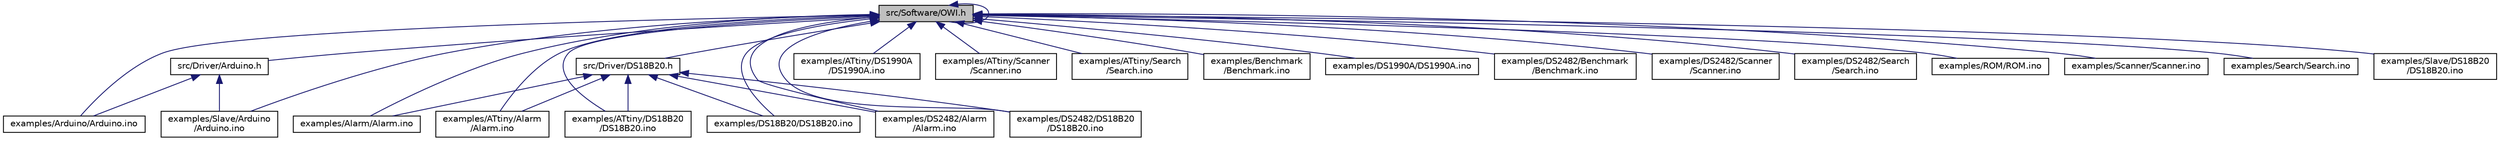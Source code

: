 digraph "src/Software/OWI.h"
{
  edge [fontname="Helvetica",fontsize="10",labelfontname="Helvetica",labelfontsize="10"];
  node [fontname="Helvetica",fontsize="10",shape=record];
  Node1 [label="src/Software/OWI.h",height=0.2,width=0.4,color="black", fillcolor="grey75", style="filled", fontcolor="black"];
  Node1 -> Node2 [dir="back",color="midnightblue",fontsize="10",style="solid",fontname="Helvetica"];
  Node2 [label="src/Driver/Arduino.h",height=0.2,width=0.4,color="black", fillcolor="white", style="filled",URL="$de/df0/Arduino_8h.html"];
  Node2 -> Node3 [dir="back",color="midnightblue",fontsize="10",style="solid",fontname="Helvetica"];
  Node3 [label="examples/Arduino/Arduino.ino",height=0.2,width=0.4,color="black", fillcolor="white", style="filled",URL="$db/dc4/Arduino_2Arduino_8ino.html"];
  Node2 -> Node4 [dir="back",color="midnightblue",fontsize="10",style="solid",fontname="Helvetica"];
  Node4 [label="examples/Slave/Arduino\l/Arduino.ino",height=0.2,width=0.4,color="black", fillcolor="white", style="filled",URL="$d4/d90/Slave_2Arduino_2Arduino_8ino.html"];
  Node1 -> Node5 [dir="back",color="midnightblue",fontsize="10",style="solid",fontname="Helvetica"];
  Node5 [label="src/Driver/DS18B20.h",height=0.2,width=0.4,color="black", fillcolor="white", style="filled",URL="$d4/d9d/DS18B20_8h.html"];
  Node5 -> Node6 [dir="back",color="midnightblue",fontsize="10",style="solid",fontname="Helvetica"];
  Node6 [label="examples/Alarm/Alarm.ino",height=0.2,width=0.4,color="black", fillcolor="white", style="filled",URL="$d3/dea/Alarm_2Alarm_8ino.html"];
  Node5 -> Node7 [dir="back",color="midnightblue",fontsize="10",style="solid",fontname="Helvetica"];
  Node7 [label="examples/ATtiny/Alarm\l/Alarm.ino",height=0.2,width=0.4,color="black", fillcolor="white", style="filled",URL="$d5/dde/ATtiny_2Alarm_2Alarm_8ino.html"];
  Node5 -> Node8 [dir="back",color="midnightblue",fontsize="10",style="solid",fontname="Helvetica"];
  Node8 [label="examples/ATtiny/DS18B20\l/DS18B20.ino",height=0.2,width=0.4,color="black", fillcolor="white", style="filled",URL="$d8/d25/ATtiny_2DS18B20_2DS18B20_8ino.html"];
  Node5 -> Node9 [dir="back",color="midnightblue",fontsize="10",style="solid",fontname="Helvetica"];
  Node9 [label="examples/DS18B20/DS18B20.ino",height=0.2,width=0.4,color="black", fillcolor="white", style="filled",URL="$d7/d00/DS18B20_2DS18B20_8ino.html"];
  Node5 -> Node10 [dir="back",color="midnightblue",fontsize="10",style="solid",fontname="Helvetica"];
  Node10 [label="examples/DS2482/Alarm\l/Alarm.ino",height=0.2,width=0.4,color="black", fillcolor="white", style="filled",URL="$dd/d5a/DS2482_2Alarm_2Alarm_8ino.html"];
  Node5 -> Node11 [dir="back",color="midnightblue",fontsize="10",style="solid",fontname="Helvetica"];
  Node11 [label="examples/DS2482/DS18B20\l/DS18B20.ino",height=0.2,width=0.4,color="black", fillcolor="white", style="filled",URL="$d5/dc4/DS2482_2DS18B20_2DS18B20_8ino.html"];
  Node1 -> Node1 [dir="back",color="midnightblue",fontsize="10",style="solid",fontname="Helvetica"];
  Node1 -> Node6 [dir="back",color="midnightblue",fontsize="10",style="solid",fontname="Helvetica"];
  Node1 -> Node3 [dir="back",color="midnightblue",fontsize="10",style="solid",fontname="Helvetica"];
  Node1 -> Node7 [dir="back",color="midnightblue",fontsize="10",style="solid",fontname="Helvetica"];
  Node1 -> Node8 [dir="back",color="midnightblue",fontsize="10",style="solid",fontname="Helvetica"];
  Node1 -> Node12 [dir="back",color="midnightblue",fontsize="10",style="solid",fontname="Helvetica"];
  Node12 [label="examples/ATtiny/DS1990A\l/DS1990A.ino",height=0.2,width=0.4,color="black", fillcolor="white", style="filled",URL="$d9/de5/ATtiny_2DS1990A_2DS1990A_8ino.html"];
  Node1 -> Node13 [dir="back",color="midnightblue",fontsize="10",style="solid",fontname="Helvetica"];
  Node13 [label="examples/ATtiny/Scanner\l/Scanner.ino",height=0.2,width=0.4,color="black", fillcolor="white", style="filled",URL="$db/df4/ATtiny_2Scanner_2Scanner_8ino.html"];
  Node1 -> Node14 [dir="back",color="midnightblue",fontsize="10",style="solid",fontname="Helvetica"];
  Node14 [label="examples/ATtiny/Search\l/Search.ino",height=0.2,width=0.4,color="black", fillcolor="white", style="filled",URL="$df/d0a/ATtiny_2Search_2Search_8ino.html"];
  Node1 -> Node15 [dir="back",color="midnightblue",fontsize="10",style="solid",fontname="Helvetica"];
  Node15 [label="examples/Benchmark\l/Benchmark.ino",height=0.2,width=0.4,color="black", fillcolor="white", style="filled",URL="$db/d3f/Benchmark_2Benchmark_8ino.html"];
  Node1 -> Node9 [dir="back",color="midnightblue",fontsize="10",style="solid",fontname="Helvetica"];
  Node1 -> Node16 [dir="back",color="midnightblue",fontsize="10",style="solid",fontname="Helvetica"];
  Node16 [label="examples/DS1990A/DS1990A.ino",height=0.2,width=0.4,color="black", fillcolor="white", style="filled",URL="$d5/d07/DS1990A_2DS1990A_8ino.html"];
  Node1 -> Node10 [dir="back",color="midnightblue",fontsize="10",style="solid",fontname="Helvetica"];
  Node1 -> Node17 [dir="back",color="midnightblue",fontsize="10",style="solid",fontname="Helvetica"];
  Node17 [label="examples/DS2482/Benchmark\l/Benchmark.ino",height=0.2,width=0.4,color="black", fillcolor="white", style="filled",URL="$d8/dc3/DS2482_2Benchmark_2Benchmark_8ino.html"];
  Node1 -> Node11 [dir="back",color="midnightblue",fontsize="10",style="solid",fontname="Helvetica"];
  Node1 -> Node18 [dir="back",color="midnightblue",fontsize="10",style="solid",fontname="Helvetica"];
  Node18 [label="examples/DS2482/Scanner\l/Scanner.ino",height=0.2,width=0.4,color="black", fillcolor="white", style="filled",URL="$df/da7/DS2482_2Scanner_2Scanner_8ino.html"];
  Node1 -> Node19 [dir="back",color="midnightblue",fontsize="10",style="solid",fontname="Helvetica"];
  Node19 [label="examples/DS2482/Search\l/Search.ino",height=0.2,width=0.4,color="black", fillcolor="white", style="filled",URL="$d2/d49/DS2482_2Search_2Search_8ino.html"];
  Node1 -> Node20 [dir="back",color="midnightblue",fontsize="10",style="solid",fontname="Helvetica"];
  Node20 [label="examples/ROM/ROM.ino",height=0.2,width=0.4,color="black", fillcolor="white", style="filled",URL="$d3/dd5/ROM_8ino.html"];
  Node1 -> Node21 [dir="back",color="midnightblue",fontsize="10",style="solid",fontname="Helvetica"];
  Node21 [label="examples/Scanner/Scanner.ino",height=0.2,width=0.4,color="black", fillcolor="white", style="filled",URL="$de/de0/Scanner_2Scanner_8ino.html"];
  Node1 -> Node22 [dir="back",color="midnightblue",fontsize="10",style="solid",fontname="Helvetica"];
  Node22 [label="examples/Search/Search.ino",height=0.2,width=0.4,color="black", fillcolor="white", style="filled",URL="$df/d6b/Search_2Search_8ino.html"];
  Node1 -> Node4 [dir="back",color="midnightblue",fontsize="10",style="solid",fontname="Helvetica"];
  Node1 -> Node23 [dir="back",color="midnightblue",fontsize="10",style="solid",fontname="Helvetica"];
  Node23 [label="examples/Slave/DS18B20\l/DS18B20.ino",height=0.2,width=0.4,color="black", fillcolor="white", style="filled",URL="$df/d45/Slave_2DS18B20_2DS18B20_8ino.html"];
}
